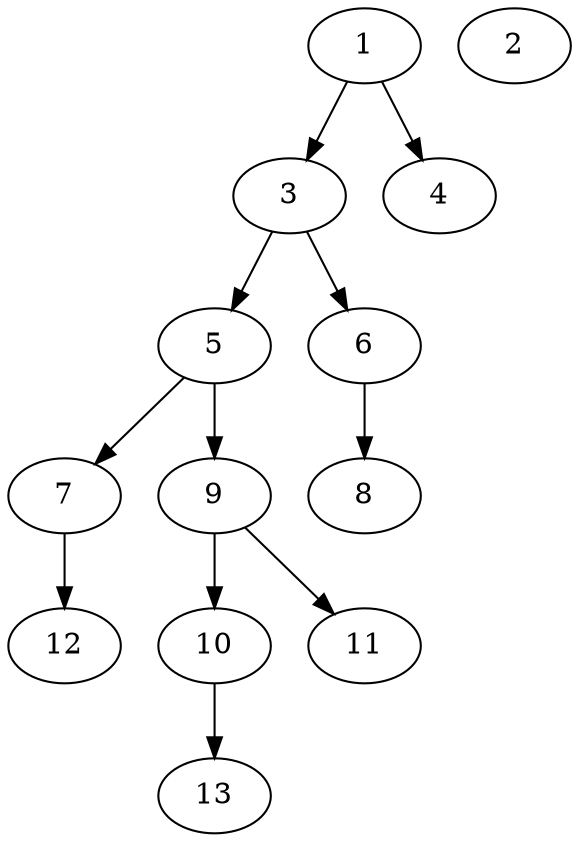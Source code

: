 // DAG (tier=1-easy, mode=compute, n=13, ccr=0.293, fat=0.447, density=0.362, regular=0.677, jump=0.063, mindata=262144, maxdata=2097152)
// DAG automatically generated by daggen at Sun Aug 24 16:33:32 2025
// /home/ermia/Project/Environments/daggen/bin/daggen --dot --ccr 0.293 --fat 0.447 --regular 0.677 --density 0.362 --jump 0.063 --mindata 262144 --maxdata 2097152 -n 13 
digraph G {
  1 [size="622870871823876096", alpha="0.11", expect_size="311435435911938048"]
  1 -> 3 [size ="5834746626048"]
  1 -> 4 [size ="5834746626048"]
  2 [size="28793632730193800", alpha="0.11", expect_size="14396816365096900"]
  3 [size="4556594862689878016", alpha="0.05", expect_size="2278297431344939008"]
  3 -> 5 [size ="21987892133888"]
  3 -> 6 [size ="21987892133888"]
  4 [size="2052178883121250304", alpha="0.19", expect_size="1026089441560625152"]
  5 [size="10776608560726368", alpha="0.04", expect_size="5388304280363184"]
  5 -> 7 [size ="9748267139072"]
  5 -> 9 [size ="9748267139072"]
  6 [size="1060511261344780", alpha="0.12", expect_size="530255630672390"]
  6 -> 8 [size ="20101654904832"]
  7 [size="1456608139838226432", alpha="0.16", expect_size="728304069919113216"]
  7 -> 12 [size ="10279811284992"]
  8 [size="944053044524351488", alpha="0.14", expect_size="472026522262175744"]
  9 [size="1286096096719798272", alpha="0.07", expect_size="643048048359899136"]
  9 -> 10 [size ="9461041201152"]
  9 -> 11 [size ="9461041201152"]
  10 [size="7635504239694839808", alpha="0.14", expect_size="3817752119847419904"]
  10 -> 13 [size ="31020476792832"]
  11 [size="1122516497975993", alpha="0.11", expect_size="561258248987996"]
  12 [size="651829977213643", alpha="0.03", expect_size="325914988606821"]
  13 [size="60156104911661976", alpha="0.12", expect_size="30078052455830988"]
}